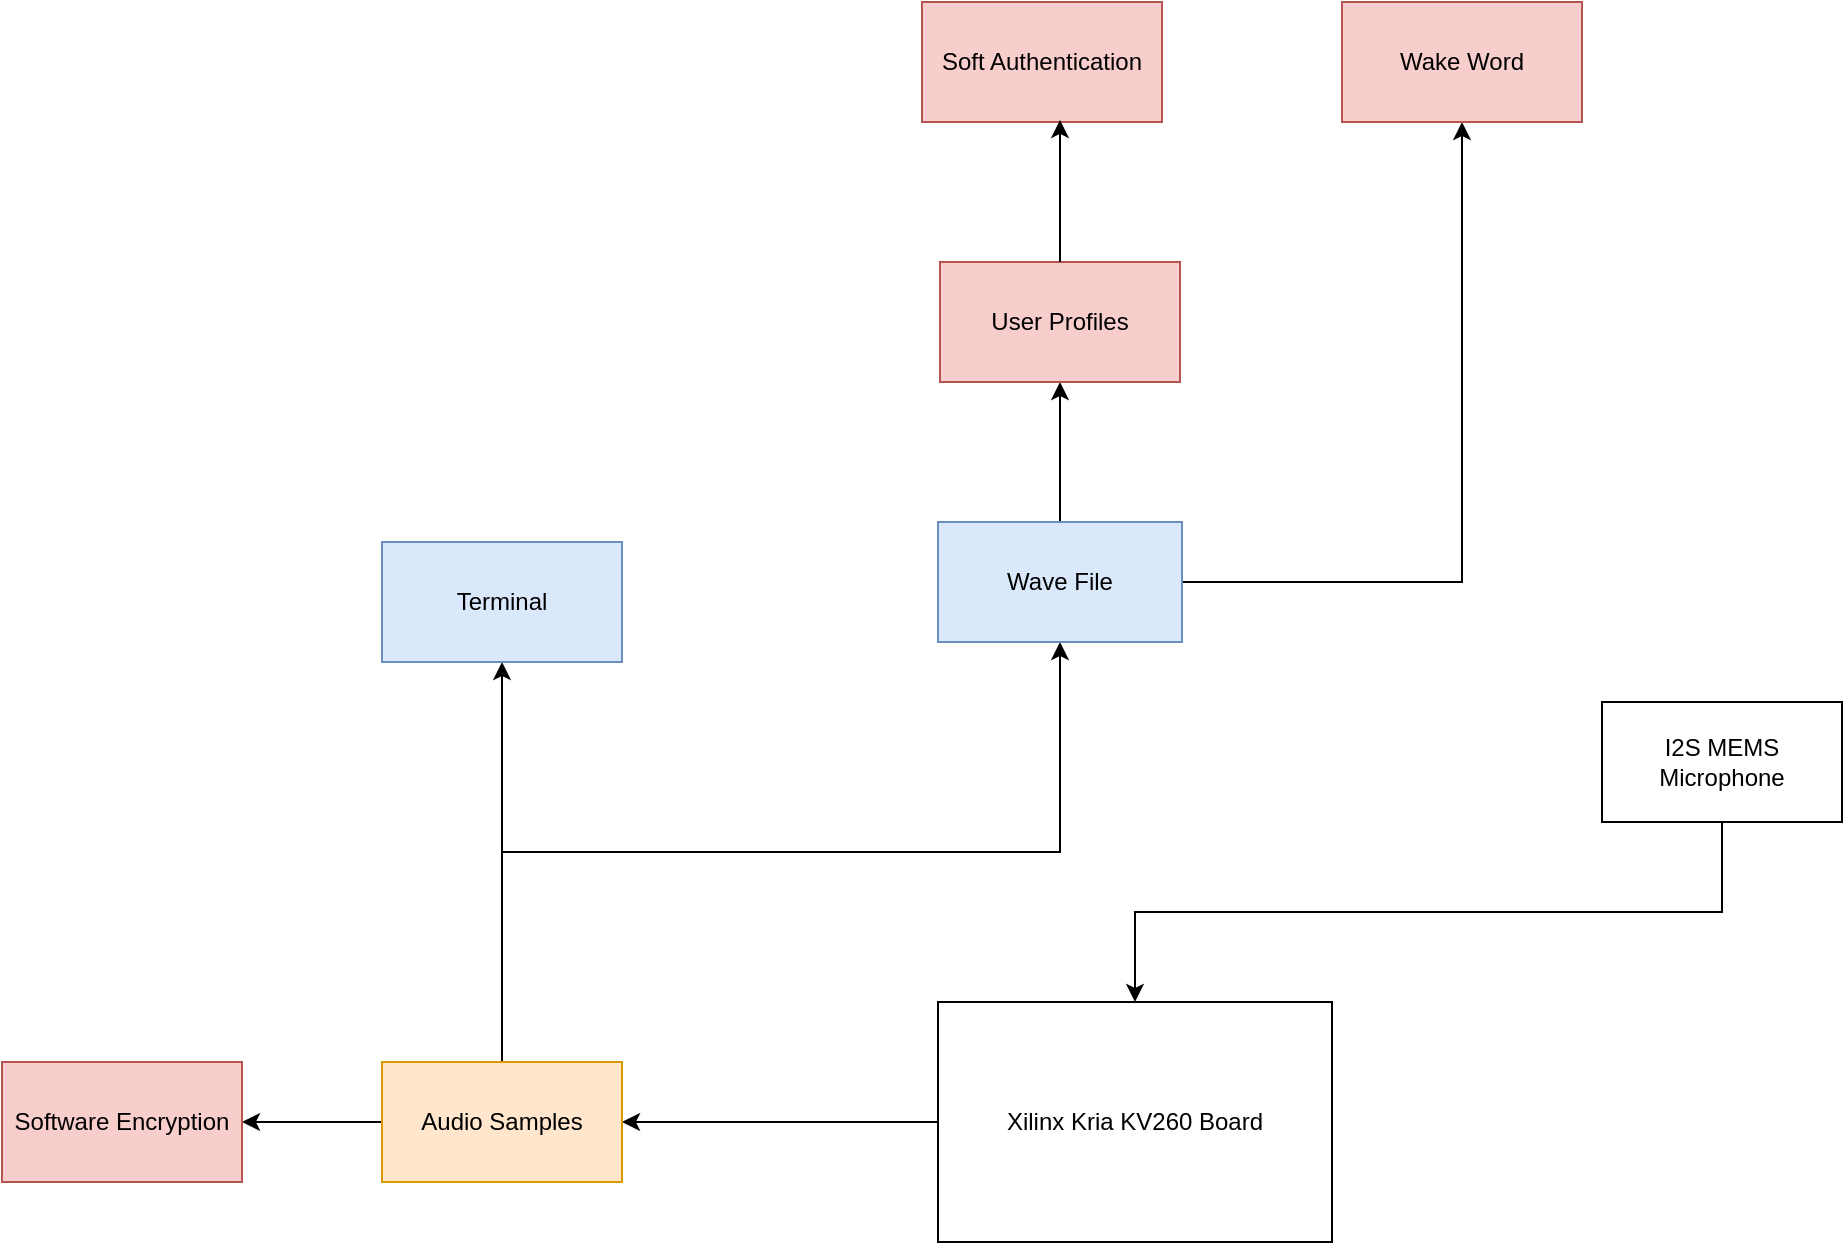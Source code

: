 <mxfile version="22.0.8" type="github">
  <diagram name="Page-1" id="90a13364-a465-7bf4-72fc-28e22215d7a0">
    <mxGraphModel dx="1434" dy="2025" grid="1" gridSize="10" guides="1" tooltips="1" connect="1" arrows="1" fold="1" page="1" pageScale="1.5" pageWidth="1169" pageHeight="826" background="none" math="0" shadow="0">
      <root>
        <mxCell id="0" style=";html=1;" />
        <mxCell id="1" style=";html=1;" parent="0" />
        <mxCell id="reO3tbXZYsb_rzFUNmKG-9" style="edgeStyle=orthogonalEdgeStyle;rounded=0;orthogonalLoop=1;jettySize=auto;html=1;exitX=0.5;exitY=1;exitDx=0;exitDy=0;" edge="1" parent="1" source="reO3tbXZYsb_rzFUNmKG-1" target="reO3tbXZYsb_rzFUNmKG-2">
          <mxGeometry relative="1" as="geometry" />
        </mxCell>
        <mxCell id="reO3tbXZYsb_rzFUNmKG-1" value="I2S MEMS Microphone" style="rounded=0;whiteSpace=wrap;html=1;" vertex="1" parent="1">
          <mxGeometry x="1110" y="330" width="120" height="60" as="geometry" />
        </mxCell>
        <mxCell id="reO3tbXZYsb_rzFUNmKG-8" style="edgeStyle=orthogonalEdgeStyle;rounded=0;orthogonalLoop=1;jettySize=auto;html=1;exitX=0;exitY=0.5;exitDx=0;exitDy=0;" edge="1" parent="1" source="reO3tbXZYsb_rzFUNmKG-2" target="reO3tbXZYsb_rzFUNmKG-3">
          <mxGeometry relative="1" as="geometry" />
        </mxCell>
        <mxCell id="reO3tbXZYsb_rzFUNmKG-2" value="Xilinx Kria KV260 Board" style="rounded=0;whiteSpace=wrap;html=1;" vertex="1" parent="1">
          <mxGeometry x="778" y="480" width="197" height="120" as="geometry" />
        </mxCell>
        <mxCell id="reO3tbXZYsb_rzFUNmKG-10" style="edgeStyle=orthogonalEdgeStyle;rounded=0;orthogonalLoop=1;jettySize=auto;html=1;exitX=0.5;exitY=0;exitDx=0;exitDy=0;entryX=0.5;entryY=1;entryDx=0;entryDy=0;" edge="1" parent="1" source="reO3tbXZYsb_rzFUNmKG-3" target="reO3tbXZYsb_rzFUNmKG-5">
          <mxGeometry relative="1" as="geometry" />
        </mxCell>
        <mxCell id="reO3tbXZYsb_rzFUNmKG-13" style="edgeStyle=orthogonalEdgeStyle;rounded=0;orthogonalLoop=1;jettySize=auto;html=1;exitX=0.5;exitY=0;exitDx=0;exitDy=0;entryX=0.5;entryY=1;entryDx=0;entryDy=0;" edge="1" parent="1" source="reO3tbXZYsb_rzFUNmKG-3" target="reO3tbXZYsb_rzFUNmKG-4">
          <mxGeometry relative="1" as="geometry" />
        </mxCell>
        <mxCell id="reO3tbXZYsb_rzFUNmKG-14" style="edgeStyle=orthogonalEdgeStyle;rounded=0;orthogonalLoop=1;jettySize=auto;html=1;exitX=0;exitY=0.5;exitDx=0;exitDy=0;entryX=1;entryY=0.5;entryDx=0;entryDy=0;" edge="1" parent="1" source="reO3tbXZYsb_rzFUNmKG-3" target="reO3tbXZYsb_rzFUNmKG-6">
          <mxGeometry relative="1" as="geometry" />
        </mxCell>
        <mxCell id="reO3tbXZYsb_rzFUNmKG-3" value="Audio Samples" style="rounded=0;whiteSpace=wrap;html=1;fillColor=#ffe6cc;strokeColor=#d79b00;" vertex="1" parent="1">
          <mxGeometry x="500" y="510" width="120" height="60" as="geometry" />
        </mxCell>
        <mxCell id="reO3tbXZYsb_rzFUNmKG-19" style="edgeStyle=orthogonalEdgeStyle;rounded=0;orthogonalLoop=1;jettySize=auto;html=1;exitX=0.5;exitY=0;exitDx=0;exitDy=0;entryX=0.5;entryY=1;entryDx=0;entryDy=0;" edge="1" parent="1" source="reO3tbXZYsb_rzFUNmKG-4" target="reO3tbXZYsb_rzFUNmKG-18">
          <mxGeometry relative="1" as="geometry" />
        </mxCell>
        <mxCell id="reO3tbXZYsb_rzFUNmKG-27" style="edgeStyle=orthogonalEdgeStyle;rounded=0;orthogonalLoop=1;jettySize=auto;html=1;exitX=1;exitY=0.5;exitDx=0;exitDy=0;entryX=0.5;entryY=1;entryDx=0;entryDy=0;" edge="1" parent="1" source="reO3tbXZYsb_rzFUNmKG-4" target="reO3tbXZYsb_rzFUNmKG-16">
          <mxGeometry relative="1" as="geometry" />
        </mxCell>
        <mxCell id="reO3tbXZYsb_rzFUNmKG-4" value="Wave File" style="rounded=0;whiteSpace=wrap;html=1;fillColor=#dae8fc;strokeColor=#6c8ebf;" vertex="1" parent="1">
          <mxGeometry x="778" y="240" width="122" height="60" as="geometry" />
        </mxCell>
        <mxCell id="reO3tbXZYsb_rzFUNmKG-5" value="Terminal" style="rounded=0;whiteSpace=wrap;html=1;fillColor=#dae8fc;strokeColor=#6c8ebf;" vertex="1" parent="1">
          <mxGeometry x="500" y="250" width="120" height="60" as="geometry" />
        </mxCell>
        <mxCell id="reO3tbXZYsb_rzFUNmKG-6" value="Software Encryption" style="rounded=0;whiteSpace=wrap;html=1;fillColor=#f8cecc;strokeColor=#b85450;" vertex="1" parent="1">
          <mxGeometry x="310" y="510" width="120" height="60" as="geometry" />
        </mxCell>
        <mxCell id="reO3tbXZYsb_rzFUNmKG-16" value="Wake Word" style="rounded=0;whiteSpace=wrap;html=1;fillColor=#f8cecc;strokeColor=#b85450;" vertex="1" parent="1">
          <mxGeometry x="980" y="-20" width="120" height="60" as="geometry" />
        </mxCell>
        <mxCell id="reO3tbXZYsb_rzFUNmKG-18" value="User Profiles" style="rounded=0;whiteSpace=wrap;html=1;fillColor=#f8cecc;strokeColor=#b85450;" vertex="1" parent="1">
          <mxGeometry x="779" y="110" width="120" height="60" as="geometry" />
        </mxCell>
        <mxCell id="reO3tbXZYsb_rzFUNmKG-25" value="Soft Authentication" style="rounded=0;whiteSpace=wrap;html=1;fillColor=#f8cecc;strokeColor=#b85450;" vertex="1" parent="1">
          <mxGeometry x="770" y="-20" width="120" height="60" as="geometry" />
        </mxCell>
        <mxCell id="reO3tbXZYsb_rzFUNmKG-26" style="edgeStyle=orthogonalEdgeStyle;rounded=0;orthogonalLoop=1;jettySize=auto;html=1;exitX=0.5;exitY=0;exitDx=0;exitDy=0;entryX=0.575;entryY=0.983;entryDx=0;entryDy=0;entryPerimeter=0;" edge="1" parent="1" source="reO3tbXZYsb_rzFUNmKG-18" target="reO3tbXZYsb_rzFUNmKG-25">
          <mxGeometry relative="1" as="geometry" />
        </mxCell>
      </root>
    </mxGraphModel>
  </diagram>
</mxfile>

